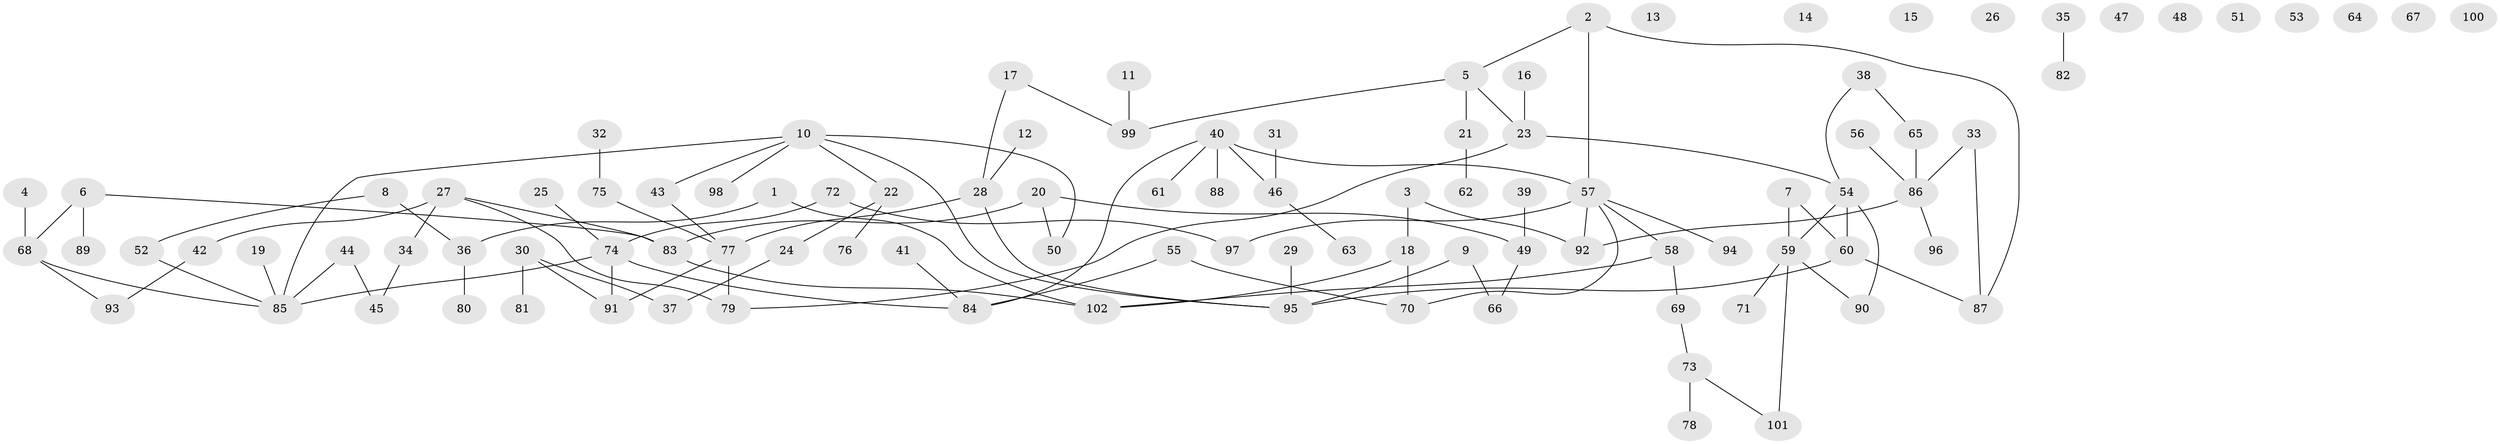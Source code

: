 // coarse degree distribution, {2: 0.3, 3: 0.12857142857142856, 4: 0.08571428571428572, 5: 0.05714285714285714, 10: 0.02857142857142857, 0: 0.17142857142857143, 1: 0.2, 7: 0.014285714285714285, 6: 0.014285714285714285}
// Generated by graph-tools (version 1.1) at 2025/41/03/06/25 10:41:21]
// undirected, 102 vertices, 112 edges
graph export_dot {
graph [start="1"]
  node [color=gray90,style=filled];
  1;
  2;
  3;
  4;
  5;
  6;
  7;
  8;
  9;
  10;
  11;
  12;
  13;
  14;
  15;
  16;
  17;
  18;
  19;
  20;
  21;
  22;
  23;
  24;
  25;
  26;
  27;
  28;
  29;
  30;
  31;
  32;
  33;
  34;
  35;
  36;
  37;
  38;
  39;
  40;
  41;
  42;
  43;
  44;
  45;
  46;
  47;
  48;
  49;
  50;
  51;
  52;
  53;
  54;
  55;
  56;
  57;
  58;
  59;
  60;
  61;
  62;
  63;
  64;
  65;
  66;
  67;
  68;
  69;
  70;
  71;
  72;
  73;
  74;
  75;
  76;
  77;
  78;
  79;
  80;
  81;
  82;
  83;
  84;
  85;
  86;
  87;
  88;
  89;
  90;
  91;
  92;
  93;
  94;
  95;
  96;
  97;
  98;
  99;
  100;
  101;
  102;
  1 -- 36;
  1 -- 102;
  2 -- 5;
  2 -- 57;
  2 -- 87;
  3 -- 18;
  3 -- 92;
  4 -- 68;
  5 -- 21;
  5 -- 23;
  5 -- 99;
  6 -- 68;
  6 -- 83;
  6 -- 89;
  7 -- 59;
  7 -- 60;
  8 -- 36;
  8 -- 52;
  9 -- 66;
  9 -- 95;
  10 -- 22;
  10 -- 43;
  10 -- 50;
  10 -- 85;
  10 -- 95;
  10 -- 98;
  11 -- 99;
  12 -- 28;
  16 -- 23;
  17 -- 28;
  17 -- 99;
  18 -- 70;
  18 -- 102;
  19 -- 85;
  20 -- 49;
  20 -- 50;
  20 -- 83;
  21 -- 62;
  22 -- 24;
  22 -- 76;
  23 -- 54;
  23 -- 79;
  24 -- 37;
  25 -- 74;
  27 -- 34;
  27 -- 42;
  27 -- 79;
  27 -- 83;
  28 -- 77;
  28 -- 95;
  29 -- 95;
  30 -- 37;
  30 -- 81;
  30 -- 91;
  31 -- 46;
  32 -- 75;
  33 -- 86;
  33 -- 87;
  34 -- 45;
  35 -- 82;
  36 -- 80;
  38 -- 54;
  38 -- 65;
  39 -- 49;
  40 -- 46;
  40 -- 57;
  40 -- 61;
  40 -- 84;
  40 -- 88;
  41 -- 84;
  42 -- 93;
  43 -- 77;
  44 -- 45;
  44 -- 85;
  46 -- 63;
  49 -- 66;
  52 -- 85;
  54 -- 59;
  54 -- 60;
  54 -- 90;
  55 -- 70;
  55 -- 84;
  56 -- 86;
  57 -- 58;
  57 -- 70;
  57 -- 92;
  57 -- 94;
  57 -- 97;
  58 -- 69;
  58 -- 102;
  59 -- 71;
  59 -- 90;
  59 -- 101;
  60 -- 87;
  60 -- 95;
  65 -- 86;
  68 -- 85;
  68 -- 93;
  69 -- 73;
  72 -- 74;
  72 -- 97;
  73 -- 78;
  73 -- 101;
  74 -- 84;
  74 -- 85;
  74 -- 91;
  75 -- 77;
  77 -- 79;
  77 -- 91;
  83 -- 102;
  86 -- 92;
  86 -- 96;
}
